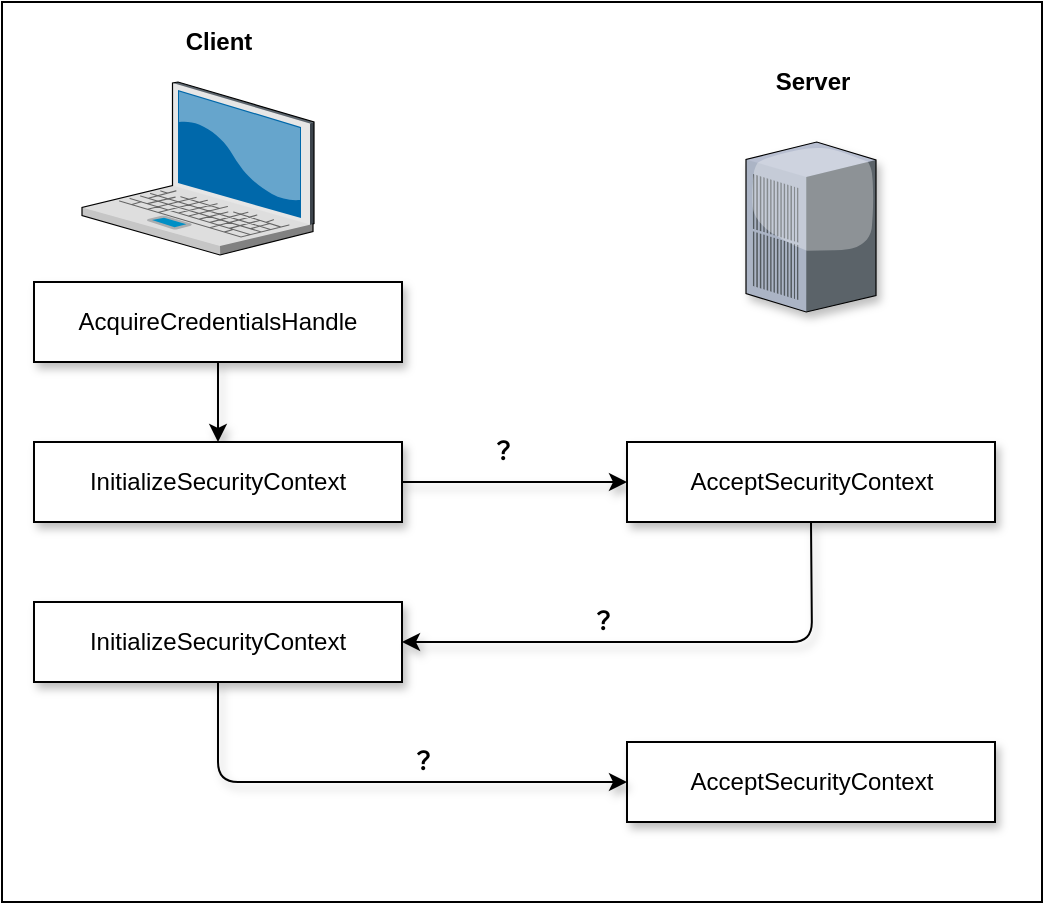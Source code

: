 <mxfile version="14.1.5" type="device"><diagram id="SnLV88OGlYOo4fzu7K0p" name="第 1 页"><mxGraphModel dx="1086" dy="966" grid="1" gridSize="10" guides="1" tooltips="1" connect="1" arrows="1" fold="1" page="1" pageScale="1" pageWidth="827" pageHeight="1169" math="0" shadow="0"><root><mxCell id="0"/><mxCell id="1" parent="0"/><mxCell id="xPU5E4yvzH7LciMgSpEx-21" value="" style="rounded=0;whiteSpace=wrap;html=1;" parent="1" vertex="1"><mxGeometry x="130" y="350" width="520" height="450" as="geometry"/></mxCell><mxCell id="xPU5E4yvzH7LciMgSpEx-3" value="" style="verticalLabelPosition=bottom;aspect=fixed;html=1;verticalAlign=top;strokeColor=none;align=center;outlineConnect=0;shape=mxgraph.citrix.laptop_2;" parent="1" vertex="1"><mxGeometry x="170" y="390" width="116" height="86.5" as="geometry"/></mxCell><mxCell id="xPU5E4yvzH7LciMgSpEx-7" value="" style="edgeStyle=orthogonalEdgeStyle;rounded=0;orthogonalLoop=1;jettySize=auto;html=1;shadow=1;" parent="1" source="xPU5E4yvzH7LciMgSpEx-5" target="xPU5E4yvzH7LciMgSpEx-6" edge="1"><mxGeometry relative="1" as="geometry"/></mxCell><mxCell id="xPU5E4yvzH7LciMgSpEx-5" value="AcquireCredentialsHandle" style="whiteSpace=wrap;html=1;shadow=1;" parent="1" vertex="1"><mxGeometry x="146" y="490" width="184" height="40" as="geometry"/></mxCell><mxCell id="xPU5E4yvzH7LciMgSpEx-11" value="" style="edgeStyle=orthogonalEdgeStyle;rounded=0;orthogonalLoop=1;jettySize=auto;html=1;shadow=1;" parent="1" source="xPU5E4yvzH7LciMgSpEx-6" target="xPU5E4yvzH7LciMgSpEx-10" edge="1"><mxGeometry relative="1" as="geometry"/></mxCell><mxCell id="xPU5E4yvzH7LciMgSpEx-6" value="InitializeSecurityContext" style="whiteSpace=wrap;html=1;shadow=1;" parent="1" vertex="1"><mxGeometry x="146" y="570" width="184" height="40" as="geometry"/></mxCell><mxCell id="xPU5E4yvzH7LciMgSpEx-10" value="AcceptSecurityContext" style="rounded=0;whiteSpace=wrap;html=1;shadow=1;" parent="1" vertex="1"><mxGeometry x="442.5" y="570" width="184" height="40" as="geometry"/></mxCell><mxCell id="xPU5E4yvzH7LciMgSpEx-13" value="？" style="text;html=1;align=center;verticalAlign=middle;resizable=0;points=[];autosize=1;fontStyle=1;shadow=1;" parent="1" vertex="1"><mxGeometry x="365" y="565" width="30" height="20" as="geometry"/></mxCell><mxCell id="xPU5E4yvzH7LciMgSpEx-14" value="InitializeSecurityContext" style="whiteSpace=wrap;html=1;shadow=1;" parent="1" vertex="1"><mxGeometry x="146" y="650" width="184" height="40" as="geometry"/></mxCell><mxCell id="xPU5E4yvzH7LciMgSpEx-16" value="" style="edgeStyle=elbowEdgeStyle;elbow=horizontal;endArrow=classic;html=1;exitX=0.5;exitY=1;exitDx=0;exitDy=0;entryX=1;entryY=0.5;entryDx=0;entryDy=0;shadow=1;" parent="1" source="xPU5E4yvzH7LciMgSpEx-10" target="xPU5E4yvzH7LciMgSpEx-14" edge="1"><mxGeometry width="50" height="50" relative="1" as="geometry"><mxPoint x="390" y="720" as="sourcePoint"/><mxPoint x="440" y="670" as="targetPoint"/><Array as="points"><mxPoint x="535" y="640"/></Array></mxGeometry></mxCell><mxCell id="xPU5E4yvzH7LciMgSpEx-17" value="？" style="text;html=1;align=center;verticalAlign=middle;resizable=0;points=[];autosize=1;fontStyle=1;shadow=1;" parent="1" vertex="1"><mxGeometry x="415" y="650" width="30" height="20" as="geometry"/></mxCell><mxCell id="xPU5E4yvzH7LciMgSpEx-18" value="AcceptSecurityContext" style="rounded=0;whiteSpace=wrap;html=1;shadow=1;" parent="1" vertex="1"><mxGeometry x="442.5" y="720" width="184" height="40" as="geometry"/></mxCell><mxCell id="xPU5E4yvzH7LciMgSpEx-19" value="" style="edgeStyle=elbowEdgeStyle;elbow=horizontal;endArrow=classic;html=1;exitX=0.5;exitY=1;exitDx=0;exitDy=0;entryX=0;entryY=0.5;entryDx=0;entryDy=0;shadow=1;" parent="1" source="xPU5E4yvzH7LciMgSpEx-14" target="xPU5E4yvzH7LciMgSpEx-18" edge="1"><mxGeometry width="50" height="50" relative="1" as="geometry"><mxPoint x="390" y="720" as="sourcePoint"/><mxPoint x="440" y="670" as="targetPoint"/><Array as="points"><mxPoint x="238" y="720"/></Array></mxGeometry></mxCell><mxCell id="xPU5E4yvzH7LciMgSpEx-20" value="？" style="text;html=1;align=center;verticalAlign=middle;resizable=0;points=[];autosize=1;fontStyle=1;shadow=1;" parent="1" vertex="1"><mxGeometry x="325" y="720" width="30" height="20" as="geometry"/></mxCell><mxCell id="xPU5E4yvzH7LciMgSpEx-22" value="" style="verticalLabelPosition=bottom;aspect=fixed;html=1;verticalAlign=top;strokeColor=none;align=center;outlineConnect=0;shape=mxgraph.citrix.pbx_server;rounded=0;shadow=1;" parent="1" vertex="1"><mxGeometry x="502" y="420" width="65" height="85" as="geometry"/></mxCell><mxCell id="xPU5E4yvzH7LciMgSpEx-23" value="Client" style="text;html=1;align=center;verticalAlign=middle;resizable=0;points=[];autosize=1;fontStyle=1" parent="1" vertex="1"><mxGeometry x="213" y="360" width="50" height="20" as="geometry"/></mxCell><mxCell id="xPU5E4yvzH7LciMgSpEx-24" value="Server" style="text;html=1;align=center;verticalAlign=middle;resizable=0;points=[];autosize=1;fontStyle=1" parent="1" vertex="1"><mxGeometry x="509.5" y="380" width="50" height="20" as="geometry"/></mxCell></root></mxGraphModel></diagram></mxfile>